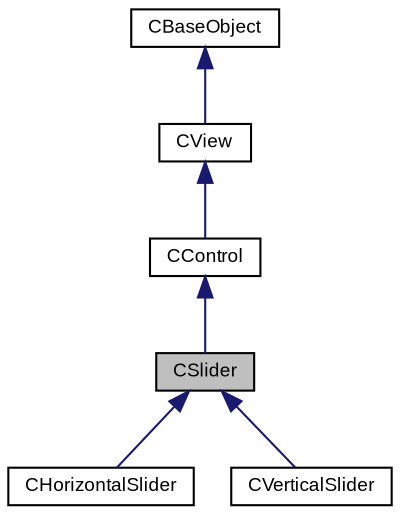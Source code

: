 digraph G
{
  bgcolor="transparent";
  edge [fontname="Arial",fontsize="9",labelfontname="Arial",labelfontsize="9"];
  node [fontname="Arial",fontsize="9",shape=record];
  Node1 [label="CSlider",height=0.2,width=0.4,color="black", fillcolor="grey75", style="filled" fontcolor="black"];
  Node2 -> Node1 [dir=back,color="midnightblue",fontsize="9",style="solid",fontname="Arial"];
  Node2 [label="CControl",height=0.2,width=0.4,color="black",URL="$class_c_control.html",tooltip="base class of all VSTGUI controls"];
  Node3 -> Node2 [dir=back,color="midnightblue",fontsize="9",style="solid",fontname="Arial"];
  Node3 [label="CView",height=0.2,width=0.4,color="black",URL="$class_c_view.html",tooltip="Base Class of all view objects."];
  Node4 -> Node3 [dir=back,color="midnightblue",fontsize="9",style="solid",fontname="Arial"];
  Node4 [label="CBaseObject",height=0.2,width=0.4,color="black",URL="$class_c_base_object.html",tooltip="Base Object with reference counter."];
  Node1 -> Node5 [dir=back,color="midnightblue",fontsize="9",style="solid",fontname="Arial"];
  Node5 [label="CHorizontalSlider",height=0.2,width=0.4,color="black",URL="$class_c_horizontal_slider.html",tooltip="a horizontal slider control"];
  Node1 -> Node6 [dir=back,color="midnightblue",fontsize="9",style="solid",fontname="Arial"];
  Node6 [label="CVerticalSlider",height=0.2,width=0.4,color="black",URL="$class_c_vertical_slider.html",tooltip="a vertical slider control"];
}
